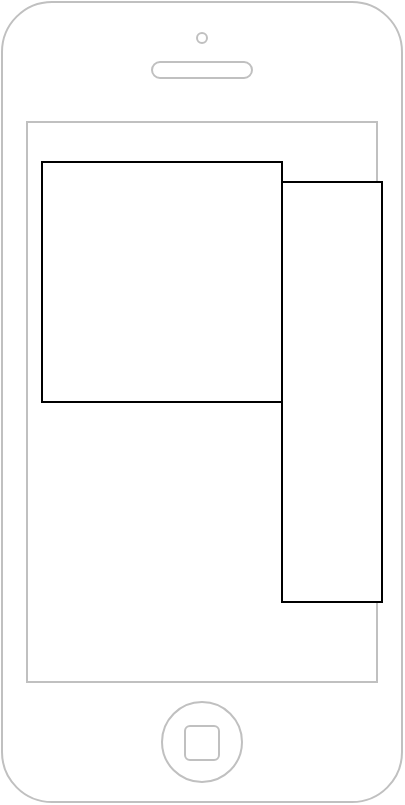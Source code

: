 <mxfile>
    <diagram id="HKxysCi8pV8FBUU3Ep9N" name="Page-1">
        <mxGraphModel dx="828" dy="519" grid="1" gridSize="10" guides="1" tooltips="1" connect="1" arrows="1" fold="1" page="1" pageScale="1" pageWidth="827" pageHeight="1169" math="0" shadow="0">
            <root>
                <mxCell id="0"/>
                <mxCell id="1" parent="0"/>
                <mxCell id="2" value="" style="html=1;verticalLabelPosition=bottom;labelBackgroundColor=#ffffff;verticalAlign=top;shadow=0;dashed=0;strokeWidth=1;shape=mxgraph.ios7.misc.iphone;strokeColor=#c0c0c0;" vertex="1" parent="1">
                    <mxGeometry x="310" y="70" width="200" height="400" as="geometry"/>
                </mxCell>
                <mxCell id="3" value="" style="rounded=0;whiteSpace=wrap;html=1;" vertex="1" parent="1">
                    <mxGeometry x="450" y="160" width="50" height="210" as="geometry"/>
                </mxCell>
                <mxCell id="4" value="" style="whiteSpace=wrap;html=1;aspect=fixed;" vertex="1" parent="1">
                    <mxGeometry x="330" y="150" width="120" height="120" as="geometry"/>
                </mxCell>
            </root>
        </mxGraphModel>
    </diagram>
</mxfile>